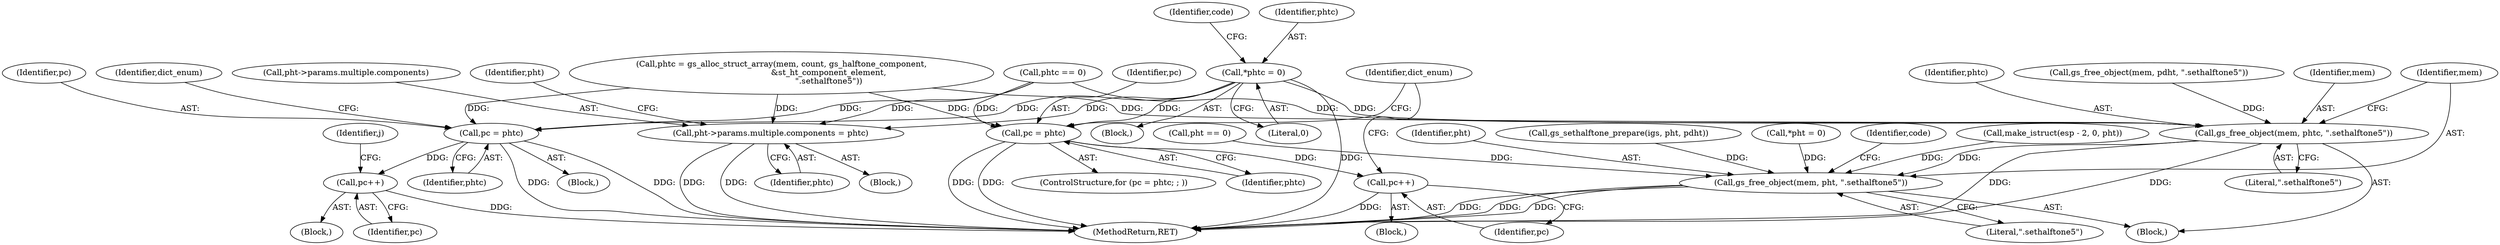 digraph "0_ghostscript_f5c7555c30393e64ec1f5ab0dfae5b55b3b3fc78@pointer" {
"1000134" [label="(Call,*phtc = 0)"];
"1000437" [label="(Call,pc = phtc)"];
"1000638" [label="(Call,pc++)"];
"1000652" [label="(Call,pht->params.multiple.components = phtc)"];
"1000695" [label="(Call,pc = phtc)"];
"1000788" [label="(Call,pc++)"];
"1001021" [label="(Call,gs_free_object(mem, phtc, \".sethalftone5\"))"];
"1001025" [label="(Call,gs_free_object(mem, pht, \".sethalftone5\"))"];
"1000641" [label="(Identifier,j)"];
"1000384" [label="(Call,phtc = gs_alloc_struct_array(mem, count, gs_halftone_component,\n                                     &st_ht_component_element,\n                                     \".sethalftone5\"))"];
"1000438" [label="(Identifier,pc)"];
"1000694" [label="(ControlStructure,for (pc = phtc; ; ))"];
"1000697" [label="(Identifier,phtc)"];
"1001022" [label="(Identifier,mem)"];
"1000681" [label="(Call,gs_sethalftone_prepare(igs, pht, pdht))"];
"1000409" [label="(Call,phtc == 0)"];
"1000445" [label="(Identifier,dict_enum)"];
"1000140" [label="(Identifier,code)"];
"1001028" [label="(Literal,\".sethalftone5\")"];
"1000698" [label="(Block,)"];
"1000405" [label="(Call,pht == 0)"];
"1000136" [label="(Literal,0)"];
"1000660" [label="(Identifier,phtc)"];
"1001023" [label="(Identifier,phtc)"];
"1000135" [label="(Identifier,phtc)"];
"1001027" [label="(Identifier,pht)"];
"1000440" [label="(Block,)"];
"1000439" [label="(Identifier,phtc)"];
"1001017" [label="(Call,gs_free_object(mem, pdht, \".sethalftone5\"))"];
"1000652" [label="(Call,pht->params.multiple.components = phtc)"];
"1000638" [label="(Call,pc++)"];
"1000134" [label="(Call,*phtc = 0)"];
"1001021" [label="(Call,gs_free_object(mem, phtc, \".sethalftone5\"))"];
"1000646" [label="(Block,)"];
"1001026" [label="(Identifier,mem)"];
"1000145" [label="(Call,*pht = 0)"];
"1000665" [label="(Identifier,pht)"];
"1001024" [label="(Literal,\".sethalftone5\")"];
"1000788" [label="(Call,pc++)"];
"1000639" [label="(Identifier,pc)"];
"1001042" [label="(MethodReturn,RET)"];
"1001030" [label="(Identifier,code)"];
"1001016" [label="(Block,)"];
"1000433" [label="(Block,)"];
"1000437" [label="(Call,pc = phtc)"];
"1000127" [label="(Block,)"];
"1001025" [label="(Call,gs_free_object(mem, pht, \".sethalftone5\"))"];
"1000653" [label="(Call,pht->params.multiple.components)"];
"1000695" [label="(Call,pc = phtc)"];
"1000789" [label="(Identifier,pc)"];
"1000696" [label="(Identifier,pc)"];
"1000833" [label="(Call,make_istruct(esp - 2, 0, pht))"];
"1000702" [label="(Identifier,dict_enum)"];
"1000134" -> "1000127"  [label="AST: "];
"1000134" -> "1000136"  [label="CFG: "];
"1000135" -> "1000134"  [label="AST: "];
"1000136" -> "1000134"  [label="AST: "];
"1000140" -> "1000134"  [label="CFG: "];
"1000134" -> "1001042"  [label="DDG: "];
"1000134" -> "1000437"  [label="DDG: "];
"1000134" -> "1000652"  [label="DDG: "];
"1000134" -> "1000695"  [label="DDG: "];
"1000134" -> "1001021"  [label="DDG: "];
"1000437" -> "1000433"  [label="AST: "];
"1000437" -> "1000439"  [label="CFG: "];
"1000438" -> "1000437"  [label="AST: "];
"1000439" -> "1000437"  [label="AST: "];
"1000445" -> "1000437"  [label="CFG: "];
"1000437" -> "1001042"  [label="DDG: "];
"1000437" -> "1001042"  [label="DDG: "];
"1000409" -> "1000437"  [label="DDG: "];
"1000384" -> "1000437"  [label="DDG: "];
"1000437" -> "1000638"  [label="DDG: "];
"1000638" -> "1000440"  [label="AST: "];
"1000638" -> "1000639"  [label="CFG: "];
"1000639" -> "1000638"  [label="AST: "];
"1000641" -> "1000638"  [label="CFG: "];
"1000638" -> "1001042"  [label="DDG: "];
"1000652" -> "1000646"  [label="AST: "];
"1000652" -> "1000660"  [label="CFG: "];
"1000653" -> "1000652"  [label="AST: "];
"1000660" -> "1000652"  [label="AST: "];
"1000665" -> "1000652"  [label="CFG: "];
"1000652" -> "1001042"  [label="DDG: "];
"1000652" -> "1001042"  [label="DDG: "];
"1000409" -> "1000652"  [label="DDG: "];
"1000384" -> "1000652"  [label="DDG: "];
"1000695" -> "1000694"  [label="AST: "];
"1000695" -> "1000697"  [label="CFG: "];
"1000696" -> "1000695"  [label="AST: "];
"1000697" -> "1000695"  [label="AST: "];
"1000702" -> "1000695"  [label="CFG: "];
"1000695" -> "1001042"  [label="DDG: "];
"1000695" -> "1001042"  [label="DDG: "];
"1000409" -> "1000695"  [label="DDG: "];
"1000384" -> "1000695"  [label="DDG: "];
"1000695" -> "1000788"  [label="DDG: "];
"1000788" -> "1000698"  [label="AST: "];
"1000788" -> "1000789"  [label="CFG: "];
"1000789" -> "1000788"  [label="AST: "];
"1000702" -> "1000788"  [label="CFG: "];
"1000788" -> "1001042"  [label="DDG: "];
"1001021" -> "1001016"  [label="AST: "];
"1001021" -> "1001024"  [label="CFG: "];
"1001022" -> "1001021"  [label="AST: "];
"1001023" -> "1001021"  [label="AST: "];
"1001024" -> "1001021"  [label="AST: "];
"1001026" -> "1001021"  [label="CFG: "];
"1001021" -> "1001042"  [label="DDG: "];
"1001021" -> "1001042"  [label="DDG: "];
"1001017" -> "1001021"  [label="DDG: "];
"1000409" -> "1001021"  [label="DDG: "];
"1000384" -> "1001021"  [label="DDG: "];
"1001021" -> "1001025"  [label="DDG: "];
"1001025" -> "1001016"  [label="AST: "];
"1001025" -> "1001028"  [label="CFG: "];
"1001026" -> "1001025"  [label="AST: "];
"1001027" -> "1001025"  [label="AST: "];
"1001028" -> "1001025"  [label="AST: "];
"1001030" -> "1001025"  [label="CFG: "];
"1001025" -> "1001042"  [label="DDG: "];
"1001025" -> "1001042"  [label="DDG: "];
"1001025" -> "1001042"  [label="DDG: "];
"1000833" -> "1001025"  [label="DDG: "];
"1000681" -> "1001025"  [label="DDG: "];
"1000405" -> "1001025"  [label="DDG: "];
"1000145" -> "1001025"  [label="DDG: "];
}
